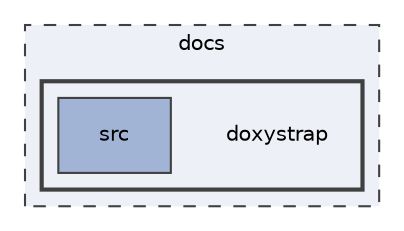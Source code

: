 digraph "docs/doxystrap"
{
 // INTERACTIVE_SVG=YES
 // LATEX_PDF_SIZE
  edge [fontname="Helvetica",fontsize="10",labelfontname="Helvetica",labelfontsize="10"];
  node [fontname="Helvetica",fontsize="10",shape=record];
  compound=true
  subgraph clusterdir_49e56c817e5e54854c35e136979f97ca {
    graph [ bgcolor="#edf0f7", pencolor="grey25", style="filled,dashed,", label="docs", fontname="Helvetica", fontsize="10", URL="dir_49e56c817e5e54854c35e136979f97ca.html"]
  subgraph clusterdir_f315c4c9de4694717dec26f425c7a450 {
    graph [ bgcolor="#edf0f7", pencolor="grey25", style="filled,bold,", label="", fontname="Helvetica", fontsize="10", URL="dir_f315c4c9de4694717dec26f425c7a450.html"]
    dir_f315c4c9de4694717dec26f425c7a450 [shape=plaintext, label="doxystrap"];
  dir_bfc7c08c8899ceb727afb9ded994643b [shape=box, label="src", style="filled,", fillcolor="#a2b4d6", color="grey25", URL="dir_bfc7c08c8899ceb727afb9ded994643b.html"];
  }
  }
}
